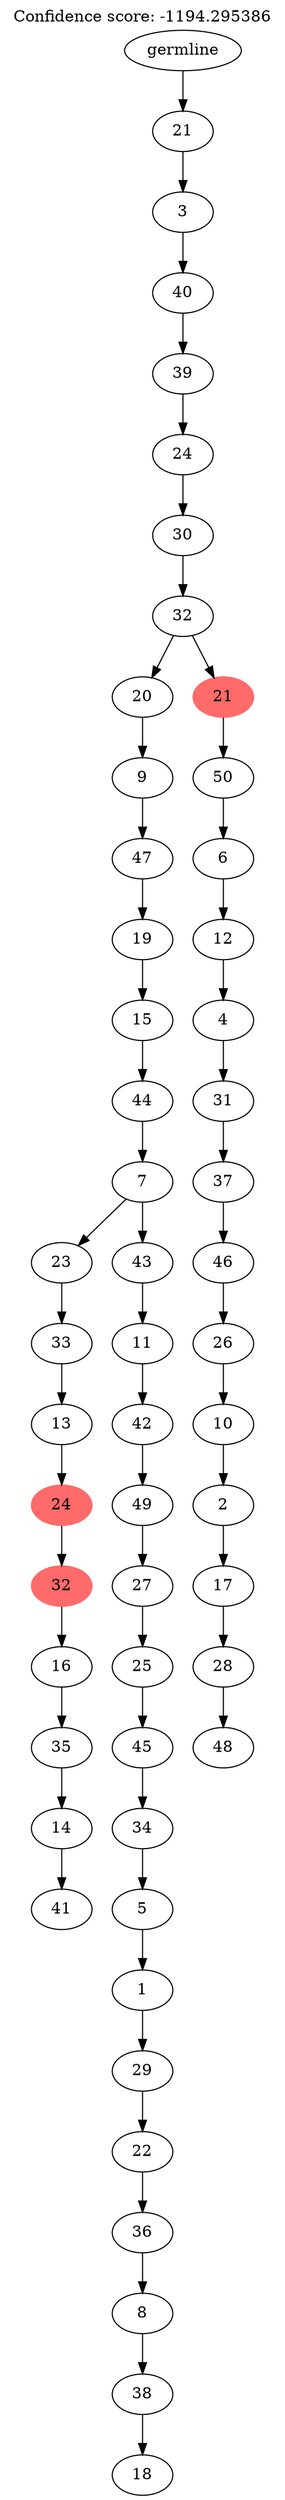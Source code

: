 digraph g {
	"52" -> "53";
	"53" [label="41"];
	"51" -> "52";
	"52" [label="14"];
	"50" -> "51";
	"51" [label="35"];
	"49" -> "50";
	"50" [label="16"];
	"48" -> "49";
	"49" [color=indianred1, style=filled, label="32"];
	"47" -> "48";
	"48" [color=indianred1, style=filled, label="24"];
	"46" -> "47";
	"47" [label="13"];
	"45" -> "46";
	"46" [label="33"];
	"43" -> "44";
	"44" [label="18"];
	"42" -> "43";
	"43" [label="38"];
	"41" -> "42";
	"42" [label="8"];
	"40" -> "41";
	"41" [label="36"];
	"39" -> "40";
	"40" [label="22"];
	"38" -> "39";
	"39" [label="29"];
	"37" -> "38";
	"38" [label="1"];
	"36" -> "37";
	"37" [label="5"];
	"35" -> "36";
	"36" [label="34"];
	"34" -> "35";
	"35" [label="45"];
	"33" -> "34";
	"34" [label="25"];
	"32" -> "33";
	"33" [label="27"];
	"31" -> "32";
	"32" [label="49"];
	"30" -> "31";
	"31" [label="42"];
	"29" -> "30";
	"30" [label="11"];
	"28" -> "29";
	"29" [label="43"];
	"28" -> "45";
	"45" [label="23"];
	"27" -> "28";
	"28" [label="7"];
	"26" -> "27";
	"27" [label="44"];
	"25" -> "26";
	"26" [label="15"];
	"24" -> "25";
	"25" [label="19"];
	"23" -> "24";
	"24" [label="47"];
	"22" -> "23";
	"23" [label="9"];
	"20" -> "21";
	"21" [label="48"];
	"19" -> "20";
	"20" [label="28"];
	"18" -> "19";
	"19" [label="17"];
	"17" -> "18";
	"18" [label="2"];
	"16" -> "17";
	"17" [label="10"];
	"15" -> "16";
	"16" [label="26"];
	"14" -> "15";
	"15" [label="46"];
	"13" -> "14";
	"14" [label="37"];
	"12" -> "13";
	"13" [label="31"];
	"11" -> "12";
	"12" [label="4"];
	"10" -> "11";
	"11" [label="12"];
	"9" -> "10";
	"10" [label="6"];
	"8" -> "9";
	"9" [label="50"];
	"7" -> "8";
	"8" [color=indianred1, style=filled, label="21"];
	"7" -> "22";
	"22" [label="20"];
	"6" -> "7";
	"7" [label="32"];
	"5" -> "6";
	"6" [label="30"];
	"4" -> "5";
	"5" [label="24"];
	"3" -> "4";
	"4" [label="39"];
	"2" -> "3";
	"3" [label="40"];
	"1" -> "2";
	"2" [label="3"];
	"0" -> "1";
	"1" [label="21"];
	"0" [label="germline"];
	labelloc="t";
	label="Confidence score: -1194.295386";
}
